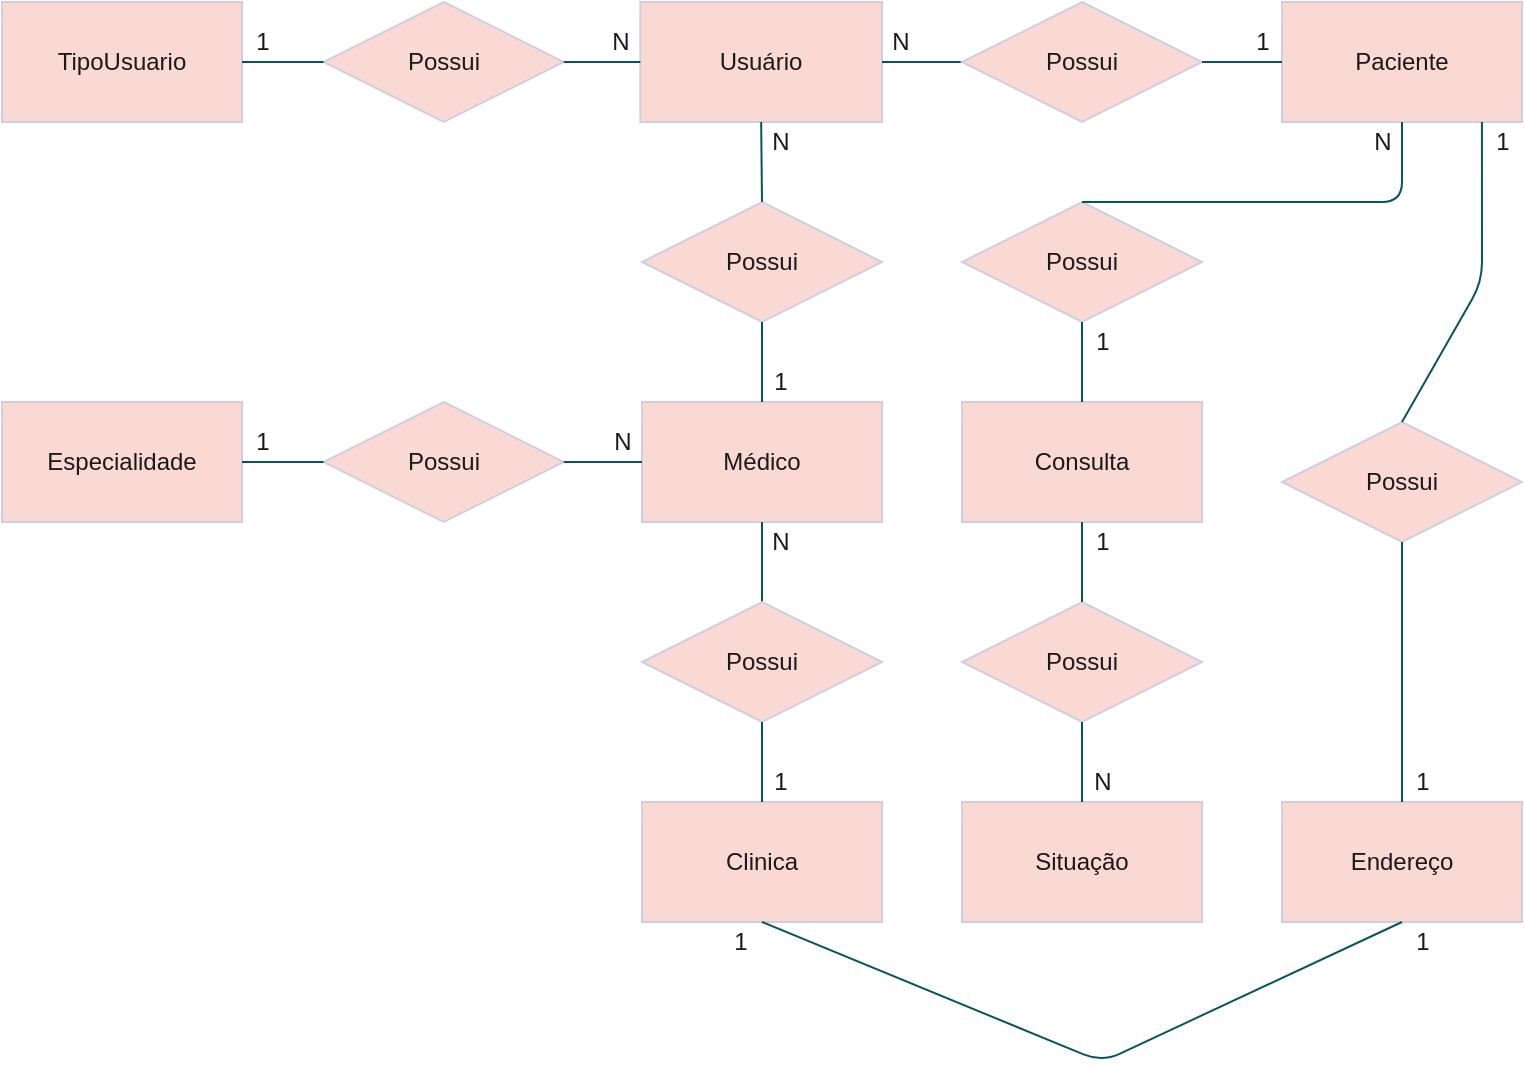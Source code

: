 <mxfile version="15.9.4" type="device"><diagram id="RqSsjf4Q_3X1p7kBNzLW" name="Page-1"><mxGraphModel dx="1038" dy="579" grid="1" gridSize="10" guides="1" tooltips="1" connect="1" arrows="1" fold="1" page="1" pageScale="1" pageWidth="827" pageHeight="1169" math="0" shadow="0"><root><mxCell id="0"/><mxCell id="1" parent="0"/><mxCell id="XAwiFe-hH_tngCQ7Y1L4-1" value="TipoUsuario" style="rounded=0;whiteSpace=wrap;html=1;fillColor=#FAD9D5;strokeColor=#D0CEE2;fontColor=#1A1A1A;" vertex="1" parent="1"><mxGeometry x="40" y="40" width="120" height="60" as="geometry"/></mxCell><mxCell id="XAwiFe-hH_tngCQ7Y1L4-2" value="Possui" style="shape=rhombus;perimeter=rhombusPerimeter;whiteSpace=wrap;html=1;align=center;fillColor=#FAD9D5;strokeColor=#D0CEE2;fontColor=#1A1A1A;" vertex="1" parent="1"><mxGeometry x="200.84" y="40" width="120" height="60" as="geometry"/></mxCell><mxCell id="XAwiFe-hH_tngCQ7Y1L4-4" value="1" style="text;html=1;align=center;verticalAlign=middle;resizable=0;points=[];autosize=1;strokeColor=none;fillColor=none;fontColor=#1A1A1A;" vertex="1" parent="1"><mxGeometry x="160" y="50" width="20" height="20" as="geometry"/></mxCell><mxCell id="XAwiFe-hH_tngCQ7Y1L4-5" value="N" style="text;html=1;align=center;verticalAlign=middle;resizable=0;points=[];autosize=1;strokeColor=none;fillColor=none;fontColor=#1A1A1A;" vertex="1" parent="1"><mxGeometry x="339.16" y="50" width="20" height="20" as="geometry"/></mxCell><mxCell id="XAwiFe-hH_tngCQ7Y1L4-6" value="" style="endArrow=none;html=1;rounded=0;entryX=0;entryY=0.5;entryDx=0;entryDy=0;strokeColor=#09555B;fontColor=#1A1A1A;" edge="1" parent="1" target="XAwiFe-hH_tngCQ7Y1L4-2"><mxGeometry width="50" height="50" relative="1" as="geometry"><mxPoint x="160" y="70" as="sourcePoint"/><mxPoint x="180.84" y="70" as="targetPoint"/></mxGeometry></mxCell><mxCell id="XAwiFe-hH_tngCQ7Y1L4-7" value="Usuário" style="rounded=0;whiteSpace=wrap;html=1;fillColor=#FAD9D5;strokeColor=#D0CEE2;fontColor=#1A1A1A;" vertex="1" parent="1"><mxGeometry x="359.16" y="40" width="120.84" height="60" as="geometry"/></mxCell><mxCell id="XAwiFe-hH_tngCQ7Y1L4-8" value="" style="endArrow=none;html=1;rounded=0;exitX=1;exitY=0.5;exitDx=0;exitDy=0;strokeColor=#09555B;fontColor=#1A1A1A;entryX=0;entryY=0.5;entryDx=0;entryDy=0;" edge="1" parent="1" source="XAwiFe-hH_tngCQ7Y1L4-2" target="XAwiFe-hH_tngCQ7Y1L4-7"><mxGeometry width="50" height="50" relative="1" as="geometry"><mxPoint x="330" y="70" as="sourcePoint"/><mxPoint x="350" y="60" as="targetPoint"/></mxGeometry></mxCell><mxCell id="XAwiFe-hH_tngCQ7Y1L4-11" value="Médico" style="rounded=0;whiteSpace=wrap;html=1;fillColor=#FAD9D5;strokeColor=#D0CEE2;fontColor=#1A1A1A;" vertex="1" parent="1"><mxGeometry x="360" y="240" width="120" height="60" as="geometry"/></mxCell><mxCell id="XAwiFe-hH_tngCQ7Y1L4-13" value="" style="endArrow=none;html=1;rounded=0;exitX=0.5;exitY=0;exitDx=0;exitDy=0;entryX=0.5;entryY=1;entryDx=0;entryDy=0;strokeColor=#09555B;fontColor=#1A1A1A;" edge="1" parent="1" source="XAwiFe-hH_tngCQ7Y1L4-14" target="XAwiFe-hH_tngCQ7Y1L4-11"><mxGeometry width="50" height="50" relative="1" as="geometry"><mxPoint x="438.66" y="350" as="sourcePoint"/><mxPoint x="449.16" y="310" as="targetPoint"/></mxGeometry></mxCell><mxCell id="XAwiFe-hH_tngCQ7Y1L4-15" value="Possui" style="shape=rhombus;perimeter=rhombusPerimeter;whiteSpace=wrap;html=1;align=center;fillColor=#FAD9D5;strokeColor=#D0CEE2;fontColor=#1A1A1A;" vertex="1" parent="1"><mxGeometry x="200.84" y="240" width="120" height="60" as="geometry"/></mxCell><mxCell id="XAwiFe-hH_tngCQ7Y1L4-16" value="Especialidade" style="rounded=0;whiteSpace=wrap;html=1;fillColor=#FAD9D5;strokeColor=#D0CEE2;fontColor=#1A1A1A;" vertex="1" parent="1"><mxGeometry x="40" y="240" width="120" height="60" as="geometry"/></mxCell><mxCell id="XAwiFe-hH_tngCQ7Y1L4-17" value="" style="endArrow=none;html=1;rounded=0;entryX=0;entryY=0.5;entryDx=0;entryDy=0;exitX=1;exitY=0.5;exitDx=0;exitDy=0;strokeColor=#09555B;fontColor=#1A1A1A;" edge="1" parent="1" source="XAwiFe-hH_tngCQ7Y1L4-15" target="XAwiFe-hH_tngCQ7Y1L4-11"><mxGeometry width="50" height="50" relative="1" as="geometry"><mxPoint x="339.16" y="310" as="sourcePoint"/><mxPoint x="349.16" y="220" as="targetPoint"/></mxGeometry></mxCell><mxCell id="XAwiFe-hH_tngCQ7Y1L4-18" value="" style="endArrow=none;html=1;rounded=0;strokeColor=#09555B;fontColor=#1A1A1A;" edge="1" parent="1" source="XAwiFe-hH_tngCQ7Y1L4-16" target="XAwiFe-hH_tngCQ7Y1L4-15"><mxGeometry width="50" height="50" relative="1" as="geometry"><mxPoint x="140" y="300" as="sourcePoint"/><mxPoint x="170" y="250" as="targetPoint"/></mxGeometry></mxCell><mxCell id="XAwiFe-hH_tngCQ7Y1L4-19" value="1" style="text;html=1;align=center;verticalAlign=middle;resizable=0;points=[];autosize=1;strokeColor=none;fillColor=none;fontColor=#1A1A1A;" vertex="1" parent="1"><mxGeometry x="160" y="250" width="20" height="20" as="geometry"/></mxCell><mxCell id="XAwiFe-hH_tngCQ7Y1L4-20" value="N" style="text;html=1;align=center;verticalAlign=middle;resizable=0;points=[];autosize=1;strokeColor=none;fillColor=none;fontColor=#1A1A1A;" vertex="1" parent="1"><mxGeometry x="340" y="250" width="20" height="20" as="geometry"/></mxCell><mxCell id="XAwiFe-hH_tngCQ7Y1L4-23" value="Possui" style="shape=rhombus;perimeter=rhombusPerimeter;whiteSpace=wrap;html=1;align=center;fillColor=#FAD9D5;strokeColor=#D0CEE2;fontColor=#1A1A1A;" vertex="1" parent="1"><mxGeometry x="360" y="140" width="120" height="60" as="geometry"/></mxCell><mxCell id="XAwiFe-hH_tngCQ7Y1L4-24" value="" style="endArrow=none;html=1;rounded=0;exitX=0.5;exitY=0;exitDx=0;exitDy=0;entryX=0.5;entryY=1;entryDx=0;entryDy=0;strokeColor=#09555B;fontColor=#1A1A1A;" edge="1" parent="1" source="XAwiFe-hH_tngCQ7Y1L4-23" target="XAwiFe-hH_tngCQ7Y1L4-7"><mxGeometry width="50" height="50" relative="1" as="geometry"><mxPoint x="400" y="140" as="sourcePoint"/><mxPoint x="439" y="110" as="targetPoint"/></mxGeometry></mxCell><mxCell id="XAwiFe-hH_tngCQ7Y1L4-25" value="" style="endArrow=none;html=1;rounded=0;exitX=0.5;exitY=0;exitDx=0;exitDy=0;entryX=0.5;entryY=1;entryDx=0;entryDy=0;strokeColor=#09555B;fontColor=#1A1A1A;" edge="1" parent="1" source="XAwiFe-hH_tngCQ7Y1L4-11" target="XAwiFe-hH_tngCQ7Y1L4-23"><mxGeometry width="50" height="50" relative="1" as="geometry"><mxPoint x="389.16" y="260" as="sourcePoint"/><mxPoint x="479.16" y="220" as="targetPoint"/></mxGeometry></mxCell><mxCell id="XAwiFe-hH_tngCQ7Y1L4-26" value="N" style="text;html=1;align=center;verticalAlign=middle;resizable=0;points=[];autosize=1;strokeColor=none;fillColor=none;fontColor=#1A1A1A;" vertex="1" parent="1"><mxGeometry x="419.16" y="100" width="20" height="20" as="geometry"/></mxCell><mxCell id="XAwiFe-hH_tngCQ7Y1L4-27" value="1" style="text;html=1;align=center;verticalAlign=middle;resizable=0;points=[];autosize=1;strokeColor=none;fillColor=none;fontColor=#1A1A1A;" vertex="1" parent="1"><mxGeometry x="419.16" y="220" width="20" height="20" as="geometry"/></mxCell><mxCell id="XAwiFe-hH_tngCQ7Y1L4-14" value="Possui" style="shape=rhombus;perimeter=rhombusPerimeter;whiteSpace=wrap;html=1;align=center;fillColor=#FAD9D5;strokeColor=#D0CEE2;fontColor=#1A1A1A;" vertex="1" parent="1"><mxGeometry x="360" y="340" width="120" height="60" as="geometry"/></mxCell><mxCell id="XAwiFe-hH_tngCQ7Y1L4-30" value="" style="endArrow=none;html=1;rounded=0;exitX=0.5;exitY=0;exitDx=0;exitDy=0;strokeColor=#09555B;fontColor=#1A1A1A;startArrow=none;" edge="1" parent="1" source="XAwiFe-hH_tngCQ7Y1L4-21"><mxGeometry width="50" height="50" relative="1" as="geometry"><mxPoint x="439.16" y="550" as="sourcePoint"/><mxPoint x="439.16" y="470" as="targetPoint"/></mxGeometry></mxCell><mxCell id="XAwiFe-hH_tngCQ7Y1L4-31" value="N" style="text;html=1;align=center;verticalAlign=middle;resizable=0;points=[];autosize=1;strokeColor=none;fillColor=none;fontColor=#1A1A1A;" vertex="1" parent="1"><mxGeometry x="419.16" y="300" width="20" height="20" as="geometry"/></mxCell><mxCell id="XAwiFe-hH_tngCQ7Y1L4-32" value="1" style="text;html=1;align=center;verticalAlign=middle;resizable=0;points=[];autosize=1;strokeColor=none;fillColor=none;fontColor=#1A1A1A;" vertex="1" parent="1"><mxGeometry x="419.16" y="420" width="20" height="20" as="geometry"/></mxCell><mxCell id="XAwiFe-hH_tngCQ7Y1L4-34" value="Paciente" style="rounded=0;whiteSpace=wrap;html=1;sketch=0;fontColor=#1A1A1A;strokeColor=#D0CEE2;fillColor=#FAD9D5;" vertex="1" parent="1"><mxGeometry x="680" y="40" width="120" height="60" as="geometry"/></mxCell><mxCell id="XAwiFe-hH_tngCQ7Y1L4-35" value="" style="endArrow=none;html=1;rounded=1;sketch=0;fontColor=#1A1A1A;strokeColor=#09555B;curved=0;exitX=1;exitY=0.5;exitDx=0;exitDy=0;entryX=0;entryY=0.5;entryDx=0;entryDy=0;" edge="1" parent="1" source="XAwiFe-hH_tngCQ7Y1L4-7" target="XAwiFe-hH_tngCQ7Y1L4-36"><mxGeometry width="50" height="50" relative="1" as="geometry"><mxPoint x="509.16" y="75" as="sourcePoint"/><mxPoint x="600" y="120" as="targetPoint"/></mxGeometry></mxCell><mxCell id="XAwiFe-hH_tngCQ7Y1L4-36" value="Possui" style="shape=rhombus;perimeter=rhombusPerimeter;whiteSpace=wrap;html=1;align=center;fillColor=#FAD9D5;strokeColor=#D0CEE2;fontColor=#1A1A1A;" vertex="1" parent="1"><mxGeometry x="520" y="40" width="120" height="60" as="geometry"/></mxCell><mxCell id="XAwiFe-hH_tngCQ7Y1L4-41" value="" style="endArrow=none;html=1;rounded=1;sketch=0;fontColor=#1A1A1A;strokeColor=#09555B;curved=0;exitX=1;exitY=0.5;exitDx=0;exitDy=0;entryX=0;entryY=0.5;entryDx=0;entryDy=0;" edge="1" parent="1" source="XAwiFe-hH_tngCQ7Y1L4-36" target="XAwiFe-hH_tngCQ7Y1L4-34"><mxGeometry width="50" height="50" relative="1" as="geometry"><mxPoint x="670" y="160" as="sourcePoint"/><mxPoint x="720" y="110" as="targetPoint"/></mxGeometry></mxCell><mxCell id="XAwiFe-hH_tngCQ7Y1L4-42" value="N" style="text;html=1;align=center;verticalAlign=middle;resizable=0;points=[];autosize=1;strokeColor=none;fillColor=none;fontColor=#1A1A1A;" vertex="1" parent="1"><mxGeometry x="479.16" y="50" width="20" height="20" as="geometry"/></mxCell><mxCell id="XAwiFe-hH_tngCQ7Y1L4-43" value="1" style="text;html=1;align=center;verticalAlign=middle;resizable=0;points=[];autosize=1;strokeColor=none;fillColor=none;fontColor=#1A1A1A;" vertex="1" parent="1"><mxGeometry x="660" y="50" width="20" height="20" as="geometry"/></mxCell><mxCell id="XAwiFe-hH_tngCQ7Y1L4-21" value="Clinica" style="rounded=0;whiteSpace=wrap;html=1;fillColor=#FAD9D5;strokeColor=#D0CEE2;fontColor=#1A1A1A;" vertex="1" parent="1"><mxGeometry x="360" y="440" width="120" height="60" as="geometry"/></mxCell><mxCell id="XAwiFe-hH_tngCQ7Y1L4-45" value="" style="endArrow=none;html=1;rounded=1;sketch=0;fontColor=#1A1A1A;strokeColor=#09555B;curved=0;entryX=0.5;entryY=1;entryDx=0;entryDy=0;exitX=0.5;exitY=0;exitDx=0;exitDy=0;" edge="1" parent="1" source="XAwiFe-hH_tngCQ7Y1L4-21" target="XAwiFe-hH_tngCQ7Y1L4-14"><mxGeometry width="50" height="50" relative="1" as="geometry"><mxPoint x="340" y="470" as="sourcePoint"/><mxPoint x="390" y="420" as="targetPoint"/></mxGeometry></mxCell><mxCell id="XAwiFe-hH_tngCQ7Y1L4-46" value="Consulta" style="rounded=0;whiteSpace=wrap;html=1;sketch=0;fontColor=#1A1A1A;strokeColor=#D0CEE2;fillColor=#FAD9D5;" vertex="1" parent="1"><mxGeometry x="520" y="240" width="120" height="60" as="geometry"/></mxCell><mxCell id="XAwiFe-hH_tngCQ7Y1L4-47" value="Possui" style="shape=rhombus;perimeter=rhombusPerimeter;whiteSpace=wrap;html=1;align=center;fillColor=#FAD9D5;strokeColor=#D0CEE2;fontColor=#1A1A1A;" vertex="1" parent="1"><mxGeometry x="520" y="140" width="120" height="60" as="geometry"/></mxCell><mxCell id="XAwiFe-hH_tngCQ7Y1L4-48" value="" style="endArrow=none;html=1;rounded=1;sketch=0;fontColor=#1A1A1A;strokeColor=#09555B;curved=0;entryX=0.5;entryY=1;entryDx=0;entryDy=0;exitX=0.5;exitY=0;exitDx=0;exitDy=0;" edge="1" parent="1" source="XAwiFe-hH_tngCQ7Y1L4-47" target="XAwiFe-hH_tngCQ7Y1L4-34"><mxGeometry width="50" height="50" relative="1" as="geometry"><mxPoint x="690" y="170" as="sourcePoint"/><mxPoint x="750" y="130" as="targetPoint"/><Array as="points"><mxPoint x="740" y="140"/></Array></mxGeometry></mxCell><mxCell id="XAwiFe-hH_tngCQ7Y1L4-49" value="N" style="text;html=1;align=center;verticalAlign=middle;resizable=0;points=[];autosize=1;strokeColor=none;fillColor=none;fontColor=#1A1A1A;" vertex="1" parent="1"><mxGeometry x="720" y="100" width="20" height="20" as="geometry"/></mxCell><mxCell id="XAwiFe-hH_tngCQ7Y1L4-50" value="" style="endArrow=none;html=1;rounded=1;sketch=0;fontColor=#1A1A1A;strokeColor=#09555B;curved=0;entryX=0.5;entryY=1;entryDx=0;entryDy=0;exitX=0.5;exitY=0;exitDx=0;exitDy=0;" edge="1" parent="1" source="XAwiFe-hH_tngCQ7Y1L4-46" target="XAwiFe-hH_tngCQ7Y1L4-47"><mxGeometry width="50" height="50" relative="1" as="geometry"><mxPoint x="340" y="270" as="sourcePoint"/><mxPoint x="390" y="220" as="targetPoint"/></mxGeometry></mxCell><mxCell id="XAwiFe-hH_tngCQ7Y1L4-51" value="1" style="text;html=1;align=center;verticalAlign=middle;resizable=0;points=[];autosize=1;strokeColor=none;fillColor=none;fontColor=#1A1A1A;" vertex="1" parent="1"><mxGeometry x="580" y="200" width="20" height="20" as="geometry"/></mxCell><mxCell id="XAwiFe-hH_tngCQ7Y1L4-52" value="Possui" style="shape=rhombus;perimeter=rhombusPerimeter;whiteSpace=wrap;html=1;align=center;fillColor=#FAD9D5;strokeColor=#D0CEE2;fontColor=#1A1A1A;" vertex="1" parent="1"><mxGeometry x="520" y="340" width="120" height="60" as="geometry"/></mxCell><mxCell id="XAwiFe-hH_tngCQ7Y1L4-53" value="" style="endArrow=none;html=1;rounded=1;sketch=0;fontColor=#1A1A1A;strokeColor=#09555B;curved=0;entryX=0.5;entryY=1;entryDx=0;entryDy=0;exitX=0.5;exitY=0;exitDx=0;exitDy=0;" edge="1" parent="1" source="XAwiFe-hH_tngCQ7Y1L4-52" target="XAwiFe-hH_tngCQ7Y1L4-46"><mxGeometry width="50" height="50" relative="1" as="geometry"><mxPoint x="340" y="370" as="sourcePoint"/><mxPoint x="390" y="320" as="targetPoint"/></mxGeometry></mxCell><mxCell id="XAwiFe-hH_tngCQ7Y1L4-54" value="Situação" style="rounded=0;whiteSpace=wrap;html=1;fillColor=#FAD9D5;strokeColor=#D0CEE2;fontColor=#1A1A1A;" vertex="1" parent="1"><mxGeometry x="520" y="440" width="120" height="60" as="geometry"/></mxCell><mxCell id="XAwiFe-hH_tngCQ7Y1L4-55" value="" style="endArrow=none;html=1;rounded=1;sketch=0;fontColor=#1A1A1A;strokeColor=#09555B;curved=0;entryX=0.5;entryY=1;entryDx=0;entryDy=0;exitX=0.5;exitY=0;exitDx=0;exitDy=0;" edge="1" parent="1" source="XAwiFe-hH_tngCQ7Y1L4-54" target="XAwiFe-hH_tngCQ7Y1L4-52"><mxGeometry width="50" height="50" relative="1" as="geometry"><mxPoint x="340" y="570" as="sourcePoint"/><mxPoint x="390" y="520" as="targetPoint"/></mxGeometry></mxCell><mxCell id="XAwiFe-hH_tngCQ7Y1L4-56" value="1" style="text;html=1;align=center;verticalAlign=middle;resizable=0;points=[];autosize=1;strokeColor=none;fillColor=none;fontColor=#1A1A1A;" vertex="1" parent="1"><mxGeometry x="580" y="300" width="20" height="20" as="geometry"/></mxCell><mxCell id="XAwiFe-hH_tngCQ7Y1L4-57" value="N" style="text;html=1;align=center;verticalAlign=middle;resizable=0;points=[];autosize=1;strokeColor=none;fillColor=none;fontColor=#1A1A1A;" vertex="1" parent="1"><mxGeometry x="580" y="420" width="20" height="20" as="geometry"/></mxCell><mxCell id="XAwiFe-hH_tngCQ7Y1L4-58" value="Endereço" style="rounded=0;whiteSpace=wrap;html=1;sketch=0;fontColor=#1A1A1A;strokeColor=#D0CEE2;fillColor=#FAD9D5;" vertex="1" parent="1"><mxGeometry x="680" y="440" width="120" height="60" as="geometry"/></mxCell><mxCell id="XAwiFe-hH_tngCQ7Y1L4-59" value="Possui" style="shape=rhombus;perimeter=rhombusPerimeter;whiteSpace=wrap;html=1;align=center;fillColor=#FAD9D5;strokeColor=#D0CEE2;fontColor=#1A1A1A;" vertex="1" parent="1"><mxGeometry x="680" y="250" width="120" height="60" as="geometry"/></mxCell><mxCell id="XAwiFe-hH_tngCQ7Y1L4-60" value="" style="endArrow=none;html=1;rounded=1;sketch=0;fontColor=#1A1A1A;strokeColor=#09555B;curved=0;exitX=0.5;exitY=0;exitDx=0;exitDy=0;entryX=0.833;entryY=1;entryDx=0;entryDy=0;entryPerimeter=0;" edge="1" parent="1" source="XAwiFe-hH_tngCQ7Y1L4-59" target="XAwiFe-hH_tngCQ7Y1L4-34"><mxGeometry width="50" height="50" relative="1" as="geometry"><mxPoint x="770" y="220" as="sourcePoint"/><mxPoint x="770" y="100" as="targetPoint"/><Array as="points"><mxPoint x="780" y="180"/></Array></mxGeometry></mxCell><mxCell id="XAwiFe-hH_tngCQ7Y1L4-61" value="" style="endArrow=none;html=1;rounded=1;sketch=0;fontColor=#1A1A1A;strokeColor=#09555B;curved=0;entryX=0.5;entryY=1;entryDx=0;entryDy=0;exitX=0.5;exitY=0;exitDx=0;exitDy=0;" edge="1" parent="1" source="XAwiFe-hH_tngCQ7Y1L4-58" target="XAwiFe-hH_tngCQ7Y1L4-59"><mxGeometry width="50" height="50" relative="1" as="geometry"><mxPoint x="340" y="370" as="sourcePoint"/><mxPoint x="390" y="320" as="targetPoint"/></mxGeometry></mxCell><mxCell id="XAwiFe-hH_tngCQ7Y1L4-62" value="1" style="text;html=1;align=center;verticalAlign=middle;resizable=0;points=[];autosize=1;strokeColor=none;fillColor=none;fontColor=#1A1A1A;" vertex="1" parent="1"><mxGeometry x="780" y="100" width="20" height="20" as="geometry"/></mxCell><mxCell id="XAwiFe-hH_tngCQ7Y1L4-63" value="1" style="text;html=1;align=center;verticalAlign=middle;resizable=0;points=[];autosize=1;strokeColor=none;fillColor=none;fontColor=#1A1A1A;" vertex="1" parent="1"><mxGeometry x="740" y="420" width="20" height="20" as="geometry"/></mxCell><mxCell id="XAwiFe-hH_tngCQ7Y1L4-64" value="" style="endArrow=none;html=1;rounded=1;sketch=0;fontColor=#1A1A1A;strokeColor=#09555B;curved=0;entryX=0.5;entryY=1;entryDx=0;entryDy=0;exitX=0.5;exitY=1;exitDx=0;exitDy=0;" edge="1" parent="1" source="XAwiFe-hH_tngCQ7Y1L4-58" target="XAwiFe-hH_tngCQ7Y1L4-21"><mxGeometry width="50" height="50" relative="1" as="geometry"><mxPoint x="340" y="470" as="sourcePoint"/><mxPoint x="390" y="420" as="targetPoint"/><Array as="points"><mxPoint x="590" y="570"/></Array></mxGeometry></mxCell><mxCell id="XAwiFe-hH_tngCQ7Y1L4-67" value="1" style="text;html=1;align=center;verticalAlign=middle;resizable=0;points=[];autosize=1;strokeColor=none;fillColor=none;fontColor=#1A1A1A;" vertex="1" parent="1"><mxGeometry x="399.16" y="500" width="20" height="20" as="geometry"/></mxCell><mxCell id="XAwiFe-hH_tngCQ7Y1L4-68" value="1" style="text;html=1;align=center;verticalAlign=middle;resizable=0;points=[];autosize=1;strokeColor=none;fillColor=none;fontColor=#1A1A1A;" vertex="1" parent="1"><mxGeometry x="740" y="500" width="20" height="20" as="geometry"/></mxCell></root></mxGraphModel></diagram></mxfile>